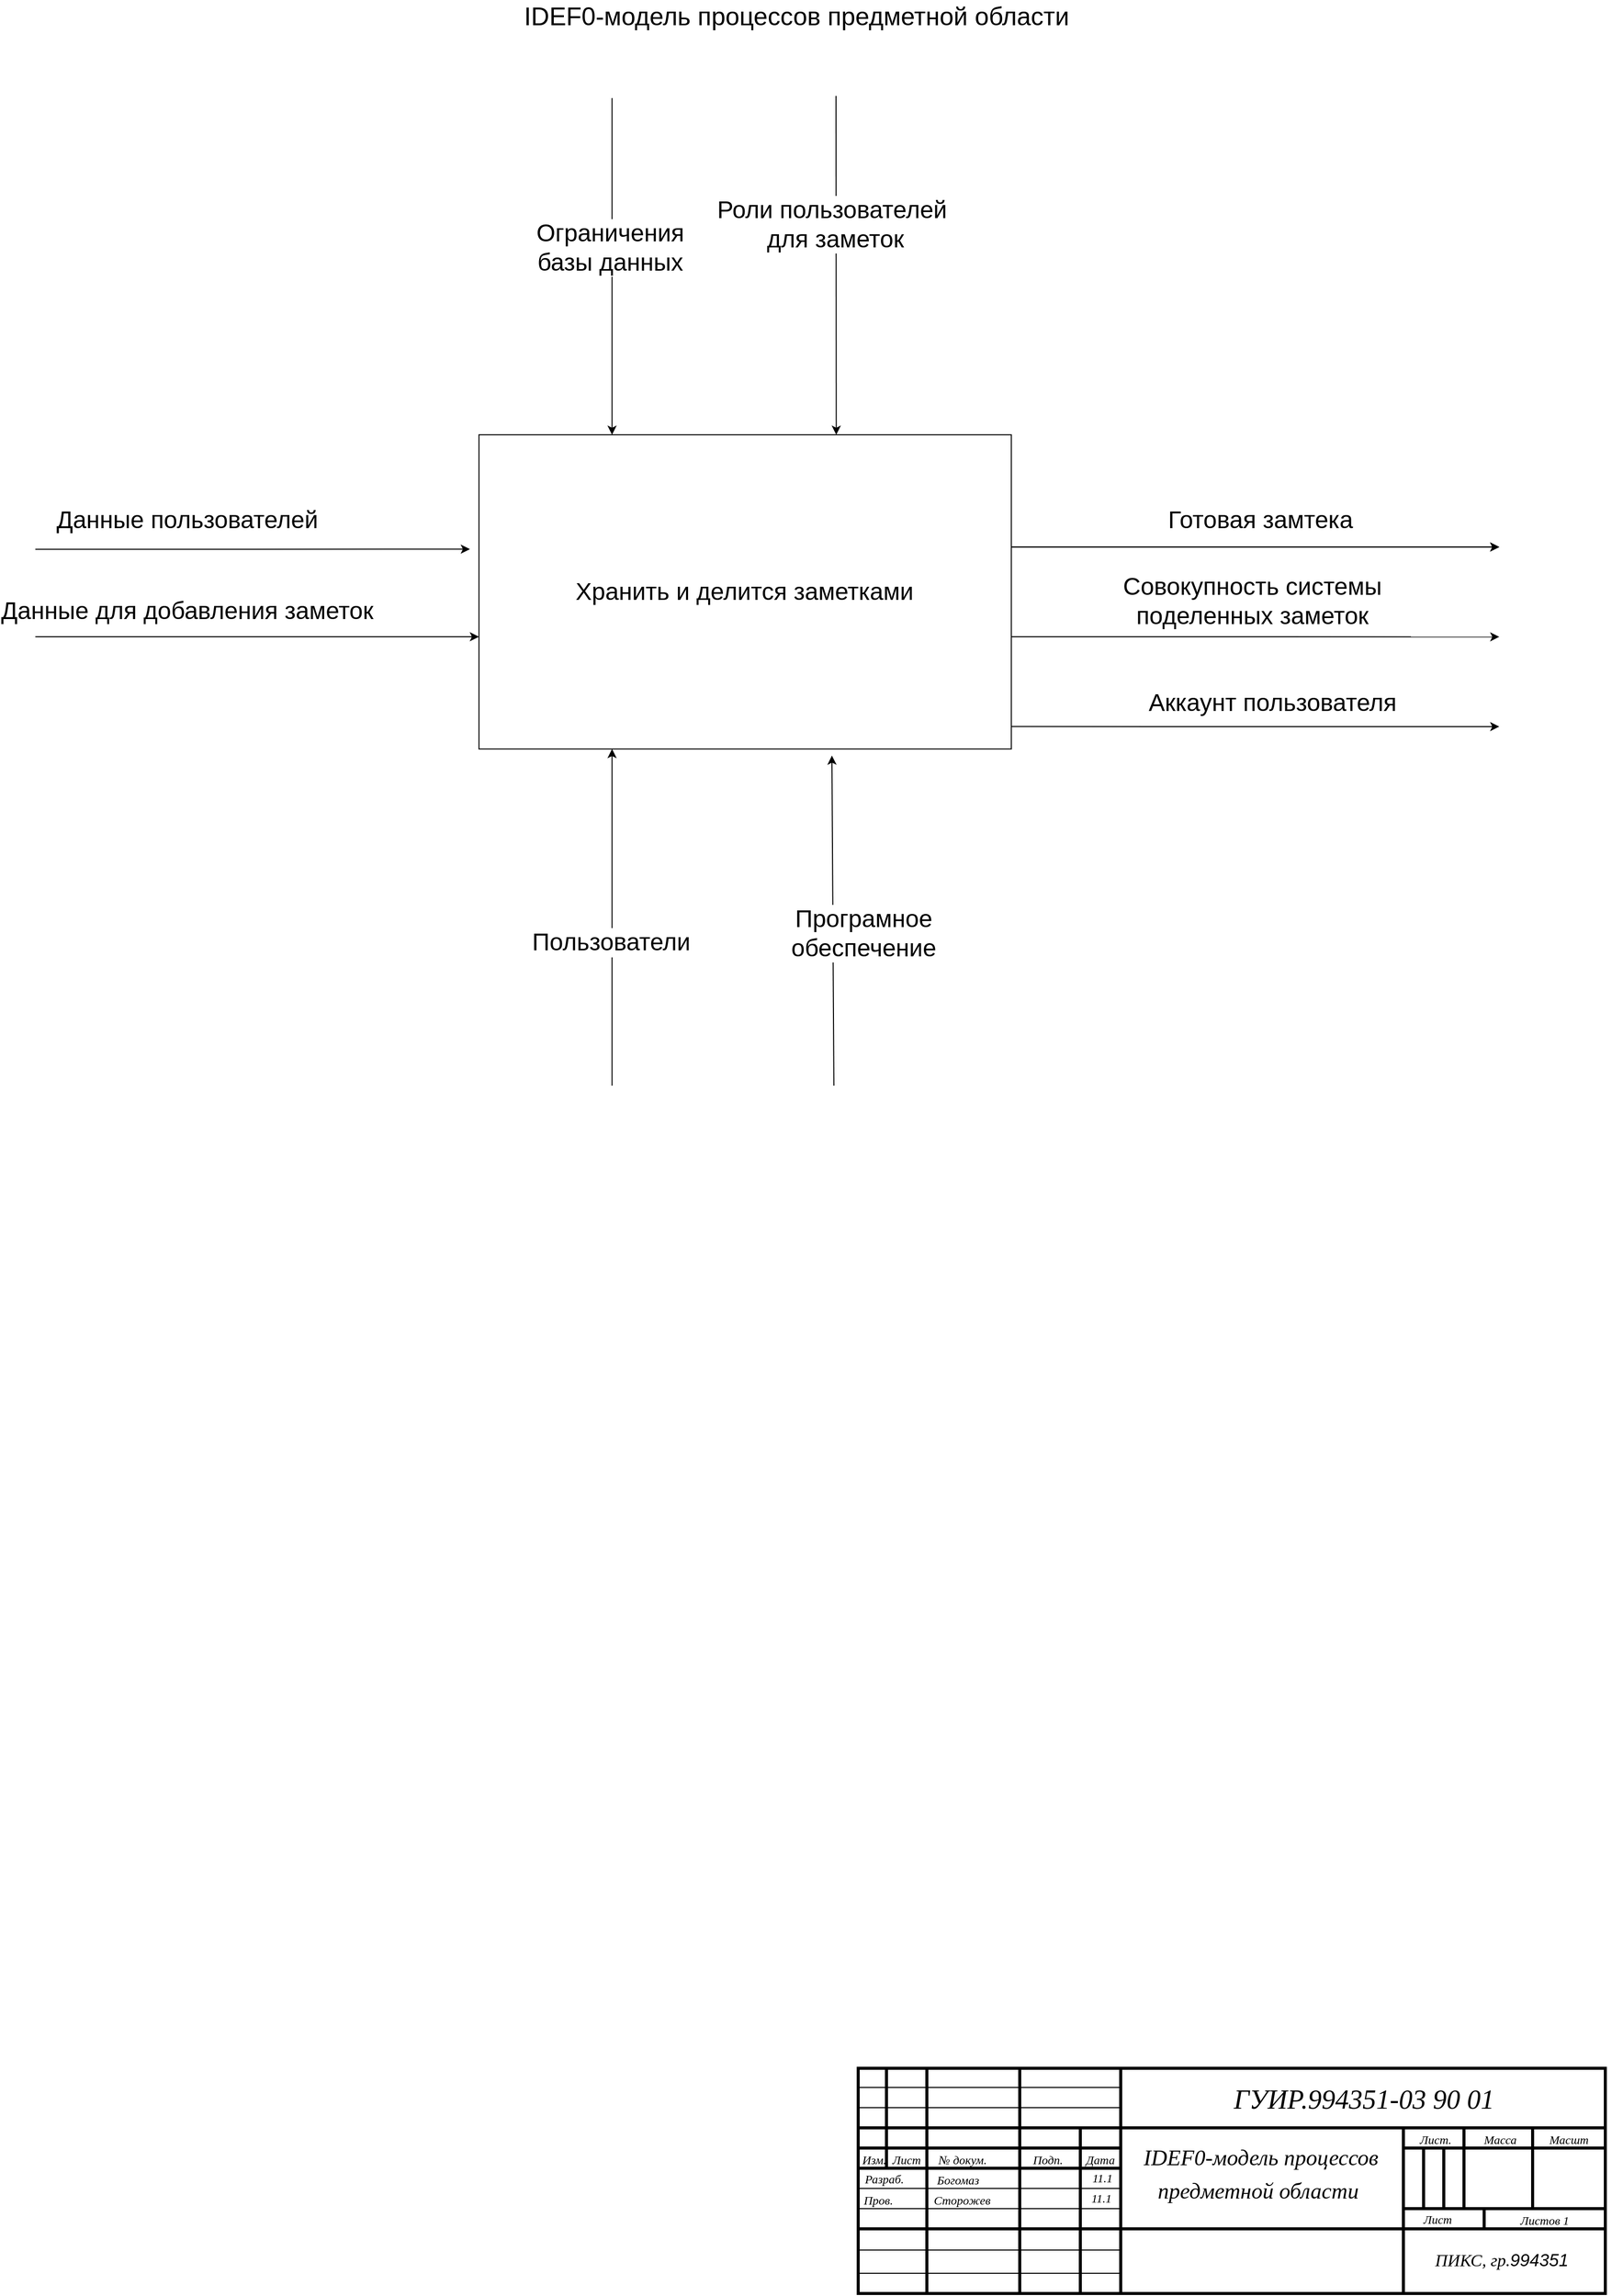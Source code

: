 <mxfile version="18.0.1" type="device"><diagram id="RGK78FUSApPGh9ekg3Mt" name="Страница 1"><mxGraphModel dx="2031" dy="1224" grid="1" gridSize="10" guides="1" tooltips="1" connect="1" arrows="1" fold="1" page="1" pageScale="1" pageWidth="1654" pageHeight="1169" math="0" shadow="0"><root><mxCell id="0"/><mxCell id="1" parent="0"/><mxCell id="kSJhAZfcH6R_6daVCqxl-367" value="" style="rounded=0;whiteSpace=wrap;html=1;fillColor=none;strokeWidth=3;" parent="1" vertex="1"><mxGeometry x="953" y="2142" width="92" height="164" as="geometry"/></mxCell><mxCell id="kSJhAZfcH6R_6daVCqxl-1" value="&lt;span style=&quot;font-size: 25px;&quot;&gt;IDEF0-модель процессов предметной области&amp;nbsp;&lt;/span&gt;" style="text;html=1;align=center;verticalAlign=middle;resizable=0;points=[];autosize=1;strokeColor=none;fillColor=none;" parent="1" vertex="1"><mxGeometry x="547" y="40" width="560" height="20" as="geometry"/></mxCell><mxCell id="kSJhAZfcH6R_6daVCqxl-270" style="vsdxID=55;fillColor=none;gradientColor=none;shape=stencil(nZBJDoAgDEVP0z3SIzjcw0SURgSDON1eSBcOCxPd/d++tukHzCddjwqkmIJ3vVqpCRqwACnJauUpRAVYAuat86rzbrYN+7FOZFKDW9KGjecyIdKMFPvdVwwbsi/wC/oT/HT+AUdxftmSMRzStf9MJZY4USwP);strokeColor=#000000;strokeWidth=3;labelBackgroundColor=#ffffff;rounded=0;html=1;whiteSpace=wrap;" parent="1" vertex="1"><mxGeometry x="885" y="2083" width="740" height="223" as="geometry"/></mxCell><mxCell id="kSJhAZfcH6R_6daVCqxl-271" style="vsdxID=327;edgeStyle=none;startArrow=none;endArrow=none;startSize=5;endSize=5;strokeWidth=2;strokeColor=#000000;spacingTop=0;spacingBottom=0;spacingLeft=0;spacingRight=0;verticalAlign=middle;html=1;labelBackgroundColor=#ffffff;rounded=0;" parent="1" edge="1"><mxGeometry relative="1" as="geometry"><mxPoint as="offset"/><Array as="points"/><mxPoint x="1335.246" y="2070" as="sourcePoint"/><mxPoint x="1335.246" y="2070" as="targetPoint"/></mxGeometry></mxCell><mxCell id="kSJhAZfcH6R_6daVCqxl-272" parent="1" vertex="1"><mxGeometry x="1335.246" y="2070" as="geometry"/></mxCell><mxCell id="kSJhAZfcH6R_6daVCqxl-273" value="Изм." style="text;html=1;strokeColor=none;fillColor=none;align=center;verticalAlign=middle;whiteSpace=wrap;rounded=0;fontFamily=Verdana;fontStyle=2" parent="1" vertex="1"><mxGeometry x="881" y="2164" width="40" height="20" as="geometry"/></mxCell><mxCell id="kSJhAZfcH6R_6daVCqxl-274" value="Лист" style="text;html=1;strokeColor=none;fillColor=none;align=center;verticalAlign=middle;whiteSpace=wrap;rounded=0;fontFamily=Verdana;fontStyle=2" parent="1" vertex="1"><mxGeometry x="913" y="2164" width="40" height="20" as="geometry"/></mxCell><mxCell id="kSJhAZfcH6R_6daVCqxl-275" value="№ докум." style="text;html=1;strokeColor=none;fillColor=none;align=center;verticalAlign=middle;whiteSpace=wrap;rounded=0;fontFamily=Verdana;fontStyle=2" parent="1" vertex="1"><mxGeometry x="953" y="2164" width="71" height="20" as="geometry"/></mxCell><mxCell id="kSJhAZfcH6R_6daVCqxl-276" style="vsdxID=327;edgeStyle=none;startArrow=none;endArrow=none;startSize=5;endSize=5;strokeWidth=2;strokeColor=#000000;spacingTop=0;spacingBottom=0;spacingLeft=0;spacingRight=0;verticalAlign=middle;html=1;labelBackgroundColor=#ffffff;rounded=0;" parent="1" edge="1"><mxGeometry relative="1" as="geometry"><mxPoint as="offset"/><Array as="points"/><mxPoint x="1335.246" y="2071" as="sourcePoint"/><mxPoint x="1335.246" y="2071" as="targetPoint"/></mxGeometry></mxCell><mxCell id="kSJhAZfcH6R_6daVCqxl-277" parent="1" vertex="1"><mxGeometry x="1335.246" y="2071" as="geometry"/></mxCell><mxCell id="kSJhAZfcH6R_6daVCqxl-278" value="Пров." style="text;html=1;strokeColor=none;fillColor=none;align=center;verticalAlign=middle;whiteSpace=wrap;rounded=0;fontFamily=Verdana;fontStyle=2" parent="1" vertex="1"><mxGeometry x="885" y="2204" width="40" height="20" as="geometry"/></mxCell><mxCell id="kSJhAZfcH6R_6daVCqxl-279" value="Разраб." style="text;html=1;strokeColor=none;fillColor=none;align=center;verticalAlign=middle;whiteSpace=wrap;rounded=0;fontFamily=Verdana;fontStyle=2" parent="1" vertex="1"><mxGeometry x="891" y="2183" width="40" height="20" as="geometry"/></mxCell><mxCell id="kSJhAZfcH6R_6daVCqxl-280" value="Подп." style="text;html=1;strokeColor=none;fillColor=none;align=center;verticalAlign=middle;whiteSpace=wrap;rounded=0;fontFamily=Verdana;fontStyle=2" parent="1" vertex="1"><mxGeometry x="1053" y="2164" width="40" height="20" as="geometry"/></mxCell><mxCell id="kSJhAZfcH6R_6daVCqxl-281" value="Дата" style="text;html=1;strokeColor=none;fillColor=none;align=center;verticalAlign=middle;whiteSpace=wrap;rounded=0;fontFamily=Verdana;fontStyle=2" parent="1" vertex="1"><mxGeometry x="1105" y="2164" width="40" height="20" as="geometry"/></mxCell><mxCell id="kSJhAZfcH6R_6daVCqxl-282" value="Лист." style="text;html=1;strokeColor=none;fillColor=none;align=center;verticalAlign=middle;whiteSpace=wrap;rounded=0;fontFamily=Verdana;fontStyle=2" parent="1" vertex="1"><mxGeometry x="1437" y="2144" width="40" height="20" as="geometry"/></mxCell><mxCell id="kSJhAZfcH6R_6daVCqxl-283" value="Масса" style="text;html=1;strokeColor=none;fillColor=none;align=center;verticalAlign=middle;whiteSpace=wrap;rounded=0;fontFamily=Verdana;fontStyle=2" parent="1" vertex="1"><mxGeometry x="1501" y="2144" width="40" height="20" as="geometry"/></mxCell><mxCell id="kSJhAZfcH6R_6daVCqxl-284" value="Масшт" style="text;html=1;strokeColor=none;fillColor=none;align=center;verticalAlign=middle;whiteSpace=wrap;rounded=0;fontFamily=Verdana;fontStyle=2" parent="1" vertex="1"><mxGeometry x="1569" y="2144" width="40" height="20" as="geometry"/></mxCell><mxCell id="kSJhAZfcH6R_6daVCqxl-285" value="" style="group" parent="1" connectable="0" vertex="1"><mxGeometry x="117" y="1260" width="1478.11" height="1004" as="geometry"/></mxCell><mxCell id="kSJhAZfcH6R_6daVCqxl-339" style="edgeStyle=orthogonalEdgeStyle;rounded=0;orthogonalLoop=1;jettySize=auto;html=1;exitX=0.5;exitY=1;exitDx=0;exitDy=0;exitPerimeter=0;entryX=0.5;entryY=0;entryDx=0;entryDy=0;fontSize=14;" parent="kSJhAZfcH6R_6daVCqxl-285" edge="1"><mxGeometry relative="1" as="geometry"><mxPoint x="417.291" y="111.055" as="sourcePoint"/></mxGeometry></mxCell><mxCell id="kSJhAZfcH6R_6daVCqxl-340" value="" style="rounded=0;whiteSpace=wrap;html=1;fillColor=none;strokeWidth=1;" parent="1" vertex="1"><mxGeometry x="885" y="2263" width="260" height="23" as="geometry"/></mxCell><mxCell id="kSJhAZfcH6R_6daVCqxl-341" value="" style="rounded=0;whiteSpace=wrap;html=1;fillColor=none;strokeWidth=3;" parent="1" vertex="1"><mxGeometry x="885" y="2142" width="740" height="100" as="geometry"/></mxCell><mxCell id="kSJhAZfcH6R_6daVCqxl-342" value="Богомаз" style="text;html=1;strokeColor=none;fillColor=none;align=center;verticalAlign=middle;whiteSpace=wrap;rounded=0;fontFamily=Verdana;fontStyle=2" parent="1" vertex="1"><mxGeometry x="963.89" y="2184" width="40" height="20" as="geometry"/></mxCell><mxCell id="kSJhAZfcH6R_6daVCqxl-343" value="11.1" style="text;html=1;strokeColor=none;fillColor=none;align=center;verticalAlign=middle;whiteSpace=wrap;rounded=0;fontFamily=Verdana;fontStyle=2" parent="1" vertex="1"><mxGeometry x="1107" y="2182" width="40" height="20" as="geometry"/></mxCell><mxCell id="kSJhAZfcH6R_6daVCqxl-344" value="" style="rounded=0;whiteSpace=wrap;html=1;fillColor=none;strokeWidth=3;" parent="1" vertex="1"><mxGeometry x="1045" y="2083" width="100" height="99" as="geometry"/></mxCell><mxCell id="kSJhAZfcH6R_6daVCqxl-345" value="" style="rounded=0;whiteSpace=wrap;html=1;fillColor=none;strokeWidth=3;" parent="1" vertex="1"><mxGeometry x="885" y="2083" width="68" height="99" as="geometry"/></mxCell><mxCell id="kSJhAZfcH6R_6daVCqxl-348" value="" style="rounded=0;whiteSpace=wrap;html=1;fillColor=none;strokeWidth=3;" parent="1" vertex="1"><mxGeometry x="1425" y="2142" width="200" height="100" as="geometry"/></mxCell><mxCell id="kSJhAZfcH6R_6daVCqxl-349" value="" style="rounded=0;whiteSpace=wrap;html=1;fillColor=none;strokeWidth=3;" parent="1" vertex="1"><mxGeometry x="1425" y="2242" width="200" height="64" as="geometry"/></mxCell><mxCell id="kSJhAZfcH6R_6daVCqxl-350" value="" style="rounded=0;whiteSpace=wrap;html=1;fillColor=none;strokeWidth=3;" parent="1" vertex="1"><mxGeometry x="1145" y="2142" width="280" height="100" as="geometry"/></mxCell><mxCell id="kSJhAZfcH6R_6daVCqxl-351" value="" style="rounded=0;whiteSpace=wrap;html=1;fillColor=none;strokeWidth=3;" parent="1" vertex="1"><mxGeometry x="1145" y="2242" width="280" height="64" as="geometry"/></mxCell><mxCell id="kSJhAZfcH6R_6daVCqxl-352" value="" style="rounded=0;whiteSpace=wrap;html=1;fillColor=none;strokeWidth=3;" parent="1" vertex="1"><mxGeometry x="1425" y="2142" width="60" height="80" as="geometry"/></mxCell><mxCell id="kSJhAZfcH6R_6daVCqxl-353" value="" style="rounded=0;whiteSpace=wrap;html=1;fillColor=none;strokeWidth=3;" parent="1" vertex="1"><mxGeometry x="1485" y="2142" width="68" height="80" as="geometry"/></mxCell><mxCell id="kSJhAZfcH6R_6daVCqxl-354" value="" style="rounded=0;whiteSpace=wrap;html=1;fillColor=none;strokeWidth=3;" parent="1" vertex="1"><mxGeometry x="1553" y="2142" width="72" height="80" as="geometry"/></mxCell><mxCell id="kSJhAZfcH6R_6daVCqxl-355" value="" style="rounded=0;whiteSpace=wrap;html=1;fillColor=none;strokeWidth=3;" parent="1" vertex="1"><mxGeometry x="1505" y="2222" width="120" height="20" as="geometry"/></mxCell><mxCell id="kSJhAZfcH6R_6daVCqxl-356" value="" style="rounded=0;whiteSpace=wrap;html=1;fillColor=none;strokeWidth=3;" parent="1" vertex="1"><mxGeometry x="1425" y="2162" width="20" height="60" as="geometry"/></mxCell><mxCell id="kSJhAZfcH6R_6daVCqxl-357" value="" style="rounded=0;whiteSpace=wrap;html=1;fillColor=none;strokeWidth=3;" parent="1" vertex="1"><mxGeometry x="1445" y="2162" width="20" height="60" as="geometry"/></mxCell><mxCell id="kSJhAZfcH6R_6daVCqxl-358" value="" style="rounded=0;whiteSpace=wrap;html=1;fillColor=none;strokeWidth=3;" parent="1" vertex="1"><mxGeometry x="1465" y="2162" width="20" height="60" as="geometry"/></mxCell><mxCell id="kSJhAZfcH6R_6daVCqxl-359" value="" style="rounded=0;whiteSpace=wrap;html=1;fillColor=none;strokeWidth=3;" parent="1" vertex="1"><mxGeometry x="1425" y="2142" width="200" height="20" as="geometry"/></mxCell><mxCell id="kSJhAZfcH6R_6daVCqxl-360" value="" style="rounded=0;whiteSpace=wrap;html=1;fillColor=none;strokeWidth=3;" parent="1" vertex="1"><mxGeometry x="885" y="2142" width="260" height="20" as="geometry"/></mxCell><mxCell id="kSJhAZfcH6R_6daVCqxl-361" value="" style="rounded=0;whiteSpace=wrap;html=1;fillColor=none;strokeWidth=3;" parent="1" vertex="1"><mxGeometry x="885" y="2162" width="260" height="20" as="geometry"/></mxCell><mxCell id="kSJhAZfcH6R_6daVCqxl-362" value="" style="rounded=0;whiteSpace=wrap;html=1;fillColor=none;strokeWidth=3;" parent="1" vertex="1"><mxGeometry x="953" y="2083" width="92" height="99" as="geometry"/></mxCell><mxCell id="kSJhAZfcH6R_6daVCqxl-363" value="" style="rounded=0;whiteSpace=wrap;html=1;fillColor=none;strokeWidth=1;" parent="1" vertex="1"><mxGeometry x="885" y="2122" width="260" height="20" as="geometry"/></mxCell><mxCell id="kSJhAZfcH6R_6daVCqxl-364" value="" style="rounded=0;whiteSpace=wrap;html=1;fillColor=none;strokeWidth=1;" parent="1" vertex="1"><mxGeometry x="885" y="2102" width="260" height="20" as="geometry"/></mxCell><mxCell id="kSJhAZfcH6R_6daVCqxl-365" value="" style="rounded=0;whiteSpace=wrap;html=1;fillColor=none;strokeWidth=1;" parent="1" vertex="1"><mxGeometry x="885" y="2202" width="260" height="20" as="geometry"/></mxCell><mxCell id="kSJhAZfcH6R_6daVCqxl-366" value="" style="rounded=0;whiteSpace=wrap;html=1;fillColor=none;strokeWidth=1;" parent="1" vertex="1"><mxGeometry x="885" y="2242" width="260" height="21" as="geometry"/></mxCell><mxCell id="kSJhAZfcH6R_6daVCqxl-368" value="" style="rounded=0;whiteSpace=wrap;html=1;fillColor=none;strokeWidth=3;" parent="1" vertex="1"><mxGeometry x="1045" y="2142" width="60" height="164" as="geometry"/></mxCell><mxCell id="kSJhAZfcH6R_6daVCqxl-369" value="" style="rounded=0;whiteSpace=wrap;html=1;fillColor=none;strokeWidth=3;" parent="1" vertex="1"><mxGeometry x="885" y="2083" width="28" height="99" as="geometry"/></mxCell><mxCell id="kSJhAZfcH6R_6daVCqxl-370" value="Сторожев" style="text;html=1;strokeColor=none;fillColor=none;align=center;verticalAlign=middle;whiteSpace=wrap;rounded=0;fontFamily=Verdana;fontStyle=2" parent="1" vertex="1"><mxGeometry x="968" y="2204" width="40" height="20" as="geometry"/></mxCell><mxCell id="kSJhAZfcH6R_6daVCqxl-371" value="11.1" style="text;html=1;strokeColor=none;fillColor=none;align=center;verticalAlign=middle;whiteSpace=wrap;rounded=0;fontFamily=Verdana;fontStyle=2" parent="1" vertex="1"><mxGeometry x="1106" y="2202" width="40" height="20" as="geometry"/></mxCell><mxCell id="kSJhAZfcH6R_6daVCqxl-372" value="ГУИР.994351-03 90 01" style="text;html=1;strokeColor=none;fillColor=none;align=center;verticalAlign=middle;whiteSpace=wrap;rounded=0;fontFamily=Verdana;fontStyle=2;fontSize=27;" parent="1" vertex="1"><mxGeometry x="1213" y="2104" width="346" height="20" as="geometry"/></mxCell><mxCell id="kSJhAZfcH6R_6daVCqxl-373" value="Лист" style="text;html=1;strokeColor=none;fillColor=none;align=center;verticalAlign=middle;whiteSpace=wrap;rounded=0;fontFamily=Verdana;fontStyle=2" parent="1" vertex="1"><mxGeometry x="1425" y="2223" width="68" height="20" as="geometry"/></mxCell><mxCell id="kSJhAZfcH6R_6daVCqxl-374" value="Листов 1" style="text;html=1;strokeColor=none;fillColor=none;align=center;verticalAlign=middle;whiteSpace=wrap;rounded=0;fontFamily=Verdana;fontStyle=2" parent="1" vertex="1"><mxGeometry x="1531" y="2224" width="68" height="20" as="geometry"/></mxCell><mxCell id="kSJhAZfcH6R_6daVCqxl-375" value="ПИКС, гр.&lt;i&gt;&lt;span style=&quot;font-size:13.0pt;line-height:200%;font-family:&amp;quot;GOST type B&amp;quot;,sans-serif;&lt;br/&gt;mso-fareast-font-family:&amp;quot;Times New Roman&amp;quot;;mso-bidi-font-family:&amp;quot;Times New Roman&amp;quot;;&lt;br/&gt;mso-ansi-language:RU;mso-fareast-language:RU;mso-bidi-language:AR-SA&quot; lang=&quot;RU&quot;&gt;994351&lt;/span&gt;&lt;/i&gt;" style="text;html=1;strokeColor=none;fillColor=none;align=center;verticalAlign=middle;whiteSpace=wrap;rounded=0;fontFamily=Verdana;fontStyle=2;fontSize=17;" parent="1" vertex="1"><mxGeometry x="1404" y="2263" width="237" height="20" as="geometry"/></mxCell><mxCell id="kSJhAZfcH6R_6daVCqxl-377" value="&lt;div style=&quot;&quot;&gt;&lt;span style=&quot;font-size: 22px;&quot;&gt;IDEF0-модель процессов предметной области&amp;nbsp;&lt;/span&gt;&lt;br&gt;&lt;/div&gt;" style="text;html=1;strokeColor=none;fillColor=none;align=center;verticalAlign=middle;whiteSpace=wrap;rounded=0;fontFamily=Verdana;fontStyle=2;fontSize=27;" parent="1" vertex="1"><mxGeometry x="1141" y="2176" width="286" height="20" as="geometry"/></mxCell><mxCell id="Fzelb-U9HHuQhYm0hbLJ-96" value="Хранить и делится заметками" style="rounded=0;whiteSpace=wrap;html=1;fontSize=24;" vertex="1" parent="1"><mxGeometry x="509.394" y="465.526" width="527.273" height="311.125" as="geometry"/></mxCell><mxCell id="Fzelb-U9HHuQhYm0hbLJ-97" value="" style="endArrow=classic;html=1;rounded=0;entryX=0.25;entryY=0;entryDx=0;entryDy=0;fontSize=24;" edge="1" parent="1" target="Fzelb-U9HHuQhYm0hbLJ-96"><mxGeometry width="50" height="50" relative="1" as="geometry"><mxPoint x="641.212" y="132.178" as="sourcePoint"/><mxPoint x="751.061" y="709.982" as="targetPoint"/></mxGeometry></mxCell><mxCell id="Fzelb-U9HHuQhYm0hbLJ-98" value="Ограничения&lt;br style=&quot;font-size: 24px;&quot;&gt;базы данных" style="edgeLabel;html=1;align=center;verticalAlign=middle;resizable=0;points=[];fontSize=24;" vertex="1" connectable="0" parent="Fzelb-U9HHuQhYm0hbLJ-97"><mxGeometry x="-0.147" y="-2" relative="1" as="geometry"><mxPoint y="6" as="offset"/></mxGeometry></mxCell><mxCell id="Fzelb-U9HHuQhYm0hbLJ-99" value="" style="endArrow=classic;html=1;rounded=0;entryX=0.588;entryY=0.007;entryDx=0;entryDy=0;entryPerimeter=0;fontSize=24;" edge="1" parent="1"><mxGeometry width="50" height="50" relative="1" as="geometry"><mxPoint x="863.018" y="130" as="sourcePoint"/><mxPoint x="863.282" y="465.526" as="targetPoint"/></mxGeometry></mxCell><mxCell id="Fzelb-U9HHuQhYm0hbLJ-100" value="Роли пользователей&amp;nbsp;&lt;br style=&quot;font-size: 24px;&quot;&gt;для заметок" style="edgeLabel;html=1;align=center;verticalAlign=middle;resizable=0;points=[];fontSize=24;" vertex="1" connectable="0" parent="Fzelb-U9HHuQhYm0hbLJ-99"><mxGeometry x="-0.391" y="1" relative="1" as="geometry"><mxPoint x="-2" y="25" as="offset"/></mxGeometry></mxCell><mxCell id="Fzelb-U9HHuQhYm0hbLJ-101" value="" style="endArrow=classic;html=1;rounded=0;entryX=-0.017;entryY=0.364;entryDx=0;entryDy=0;entryPerimeter=0;fontSize=24;" edge="1" parent="1" target="Fzelb-U9HHuQhYm0hbLJ-96"><mxGeometry width="50" height="50" relative="1" as="geometry"><mxPoint x="70" y="578.865" as="sourcePoint"/><mxPoint x="751.061" y="665.535" as="targetPoint"/></mxGeometry></mxCell><mxCell id="Fzelb-U9HHuQhYm0hbLJ-102" value="Данные пользователей" style="edgeLabel;html=1;align=center;verticalAlign=middle;resizable=0;points=[];fontSize=24;" vertex="1" connectable="0" parent="Fzelb-U9HHuQhYm0hbLJ-101"><mxGeometry x="-0.316" y="3" relative="1" as="geometry"><mxPoint x="3" y="-26" as="offset"/></mxGeometry></mxCell><mxCell id="Fzelb-U9HHuQhYm0hbLJ-103" value="" style="endArrow=classic;html=1;rounded=0;fontSize=24;" edge="1" parent="1"><mxGeometry width="50" height="50" relative="1" as="geometry"><mxPoint x="70" y="665.535" as="sourcePoint"/><mxPoint x="509.394" y="665.535" as="targetPoint"/></mxGeometry></mxCell><mxCell id="Fzelb-U9HHuQhYm0hbLJ-104" value="Данные для добавления заметок" style="edgeLabel;html=1;align=center;verticalAlign=middle;resizable=0;points=[];fontSize=24;" vertex="1" connectable="0" parent="Fzelb-U9HHuQhYm0hbLJ-103"><mxGeometry x="-0.83" y="2" relative="1" as="geometry"><mxPoint x="112" y="-24" as="offset"/></mxGeometry></mxCell><mxCell id="Fzelb-U9HHuQhYm0hbLJ-105" value="" style="endArrow=classic;html=1;rounded=0;entryX=0.25;entryY=1;entryDx=0;entryDy=0;fontSize=24;" edge="1" parent="1" target="Fzelb-U9HHuQhYm0hbLJ-96"><mxGeometry width="50" height="50" relative="1" as="geometry"><mxPoint x="641.212" y="1110" as="sourcePoint"/><mxPoint x="751.061" y="665.535" as="targetPoint"/></mxGeometry></mxCell><mxCell id="Fzelb-U9HHuQhYm0hbLJ-106" value="Пользователи" style="edgeLabel;html=1;align=center;verticalAlign=middle;resizable=0;points=[];fontSize=24;" vertex="1" connectable="0" parent="Fzelb-U9HHuQhYm0hbLJ-105"><mxGeometry x="-0.32" y="1" relative="1" as="geometry"><mxPoint y="-29" as="offset"/></mxGeometry></mxCell><mxCell id="Fzelb-U9HHuQhYm0hbLJ-107" value="Програмное&lt;br style=&quot;font-size: 24px;&quot;&gt;обеспечение" style="endArrow=classic;html=1;rounded=0;entryX=0.663;entryY=1.021;entryDx=0;entryDy=0;entryPerimeter=0;fontSize=24;" edge="1" parent="1" target="Fzelb-U9HHuQhYm0hbLJ-96"><mxGeometry x="-0.083" y="-30" width="50" height="50" relative="1" as="geometry"><mxPoint x="860.909" y="1110" as="sourcePoint"/><mxPoint x="751.061" y="665.535" as="targetPoint"/><mxPoint y="-1" as="offset"/></mxGeometry></mxCell><mxCell id="Fzelb-U9HHuQhYm0hbLJ-108" value="" style="endArrow=classic;html=1;rounded=0;exitX=1;exitY=0.357;exitDx=0;exitDy=0;exitPerimeter=0;fontSize=24;" edge="1" parent="1" source="Fzelb-U9HHuQhYm0hbLJ-96"><mxGeometry width="50" height="50" relative="1" as="geometry"><mxPoint x="992.727" y="776.652" as="sourcePoint"/><mxPoint x="1520.0" y="576.642" as="targetPoint"/></mxGeometry></mxCell><mxCell id="Fzelb-U9HHuQhYm0hbLJ-109" value="Готовая замтека" style="edgeLabel;html=1;align=center;verticalAlign=middle;resizable=0;points=[];fontSize=24;" vertex="1" connectable="0" parent="Fzelb-U9HHuQhYm0hbLJ-108"><mxGeometry x="0.2" y="1" relative="1" as="geometry"><mxPoint x="-44" y="-26" as="offset"/></mxGeometry></mxCell><mxCell id="Fzelb-U9HHuQhYm0hbLJ-110" value="" style="endArrow=classic;html=1;rounded=0;exitX=1;exitY=0.357;exitDx=0;exitDy=0;exitPerimeter=0;fontSize=24;" edge="1" parent="1"><mxGeometry width="50" height="50" relative="1" as="geometry"><mxPoint x="1036.667" y="665.535" as="sourcePoint"/><mxPoint x="1520.0" y="665.58" as="targetPoint"/></mxGeometry></mxCell><mxCell id="Fzelb-U9HHuQhYm0hbLJ-111" value="Совокупность системы&lt;br style=&quot;font-size: 24px;&quot;&gt;поделенных заметок" style="edgeLabel;html=1;align=center;verticalAlign=middle;resizable=0;points=[];fontSize=24;" vertex="1" connectable="0" parent="Fzelb-U9HHuQhYm0hbLJ-110"><mxGeometry x="0.2" y="1" relative="1" as="geometry"><mxPoint x="-52" y="-35" as="offset"/></mxGeometry></mxCell><mxCell id="Fzelb-U9HHuQhYm0hbLJ-112" value="" style="endArrow=classic;html=1;rounded=0;exitX=1;exitY=0.357;exitDx=0;exitDy=0;exitPerimeter=0;fontSize=24;" edge="1" parent="1"><mxGeometry width="50" height="50" relative="1" as="geometry"><mxPoint x="1036.667" y="576.598" as="sourcePoint"/><mxPoint x="1520.0" y="576.642" as="targetPoint"/></mxGeometry></mxCell><mxCell id="Fzelb-U9HHuQhYm0hbLJ-113" value="" style="endArrow=classic;html=1;rounded=0;exitX=1;exitY=0.357;exitDx=0;exitDy=0;exitPerimeter=0;fontSize=24;" edge="1" parent="1"><mxGeometry width="50" height="50" relative="1" as="geometry"><mxPoint x="1036.667" y="754.428" as="sourcePoint"/><mxPoint x="1520.0" y="754.473" as="targetPoint"/></mxGeometry></mxCell><mxCell id="Fzelb-U9HHuQhYm0hbLJ-114" value="Аккаунт пользователя" style="edgeLabel;html=1;align=center;verticalAlign=middle;resizable=0;points=[];fontSize=24;" vertex="1" connectable="0" parent="Fzelb-U9HHuQhYm0hbLJ-113"><mxGeometry x="0.2" y="1" relative="1" as="geometry"><mxPoint x="-32" y="-23" as="offset"/></mxGeometry></mxCell></root></mxGraphModel></diagram></mxfile>